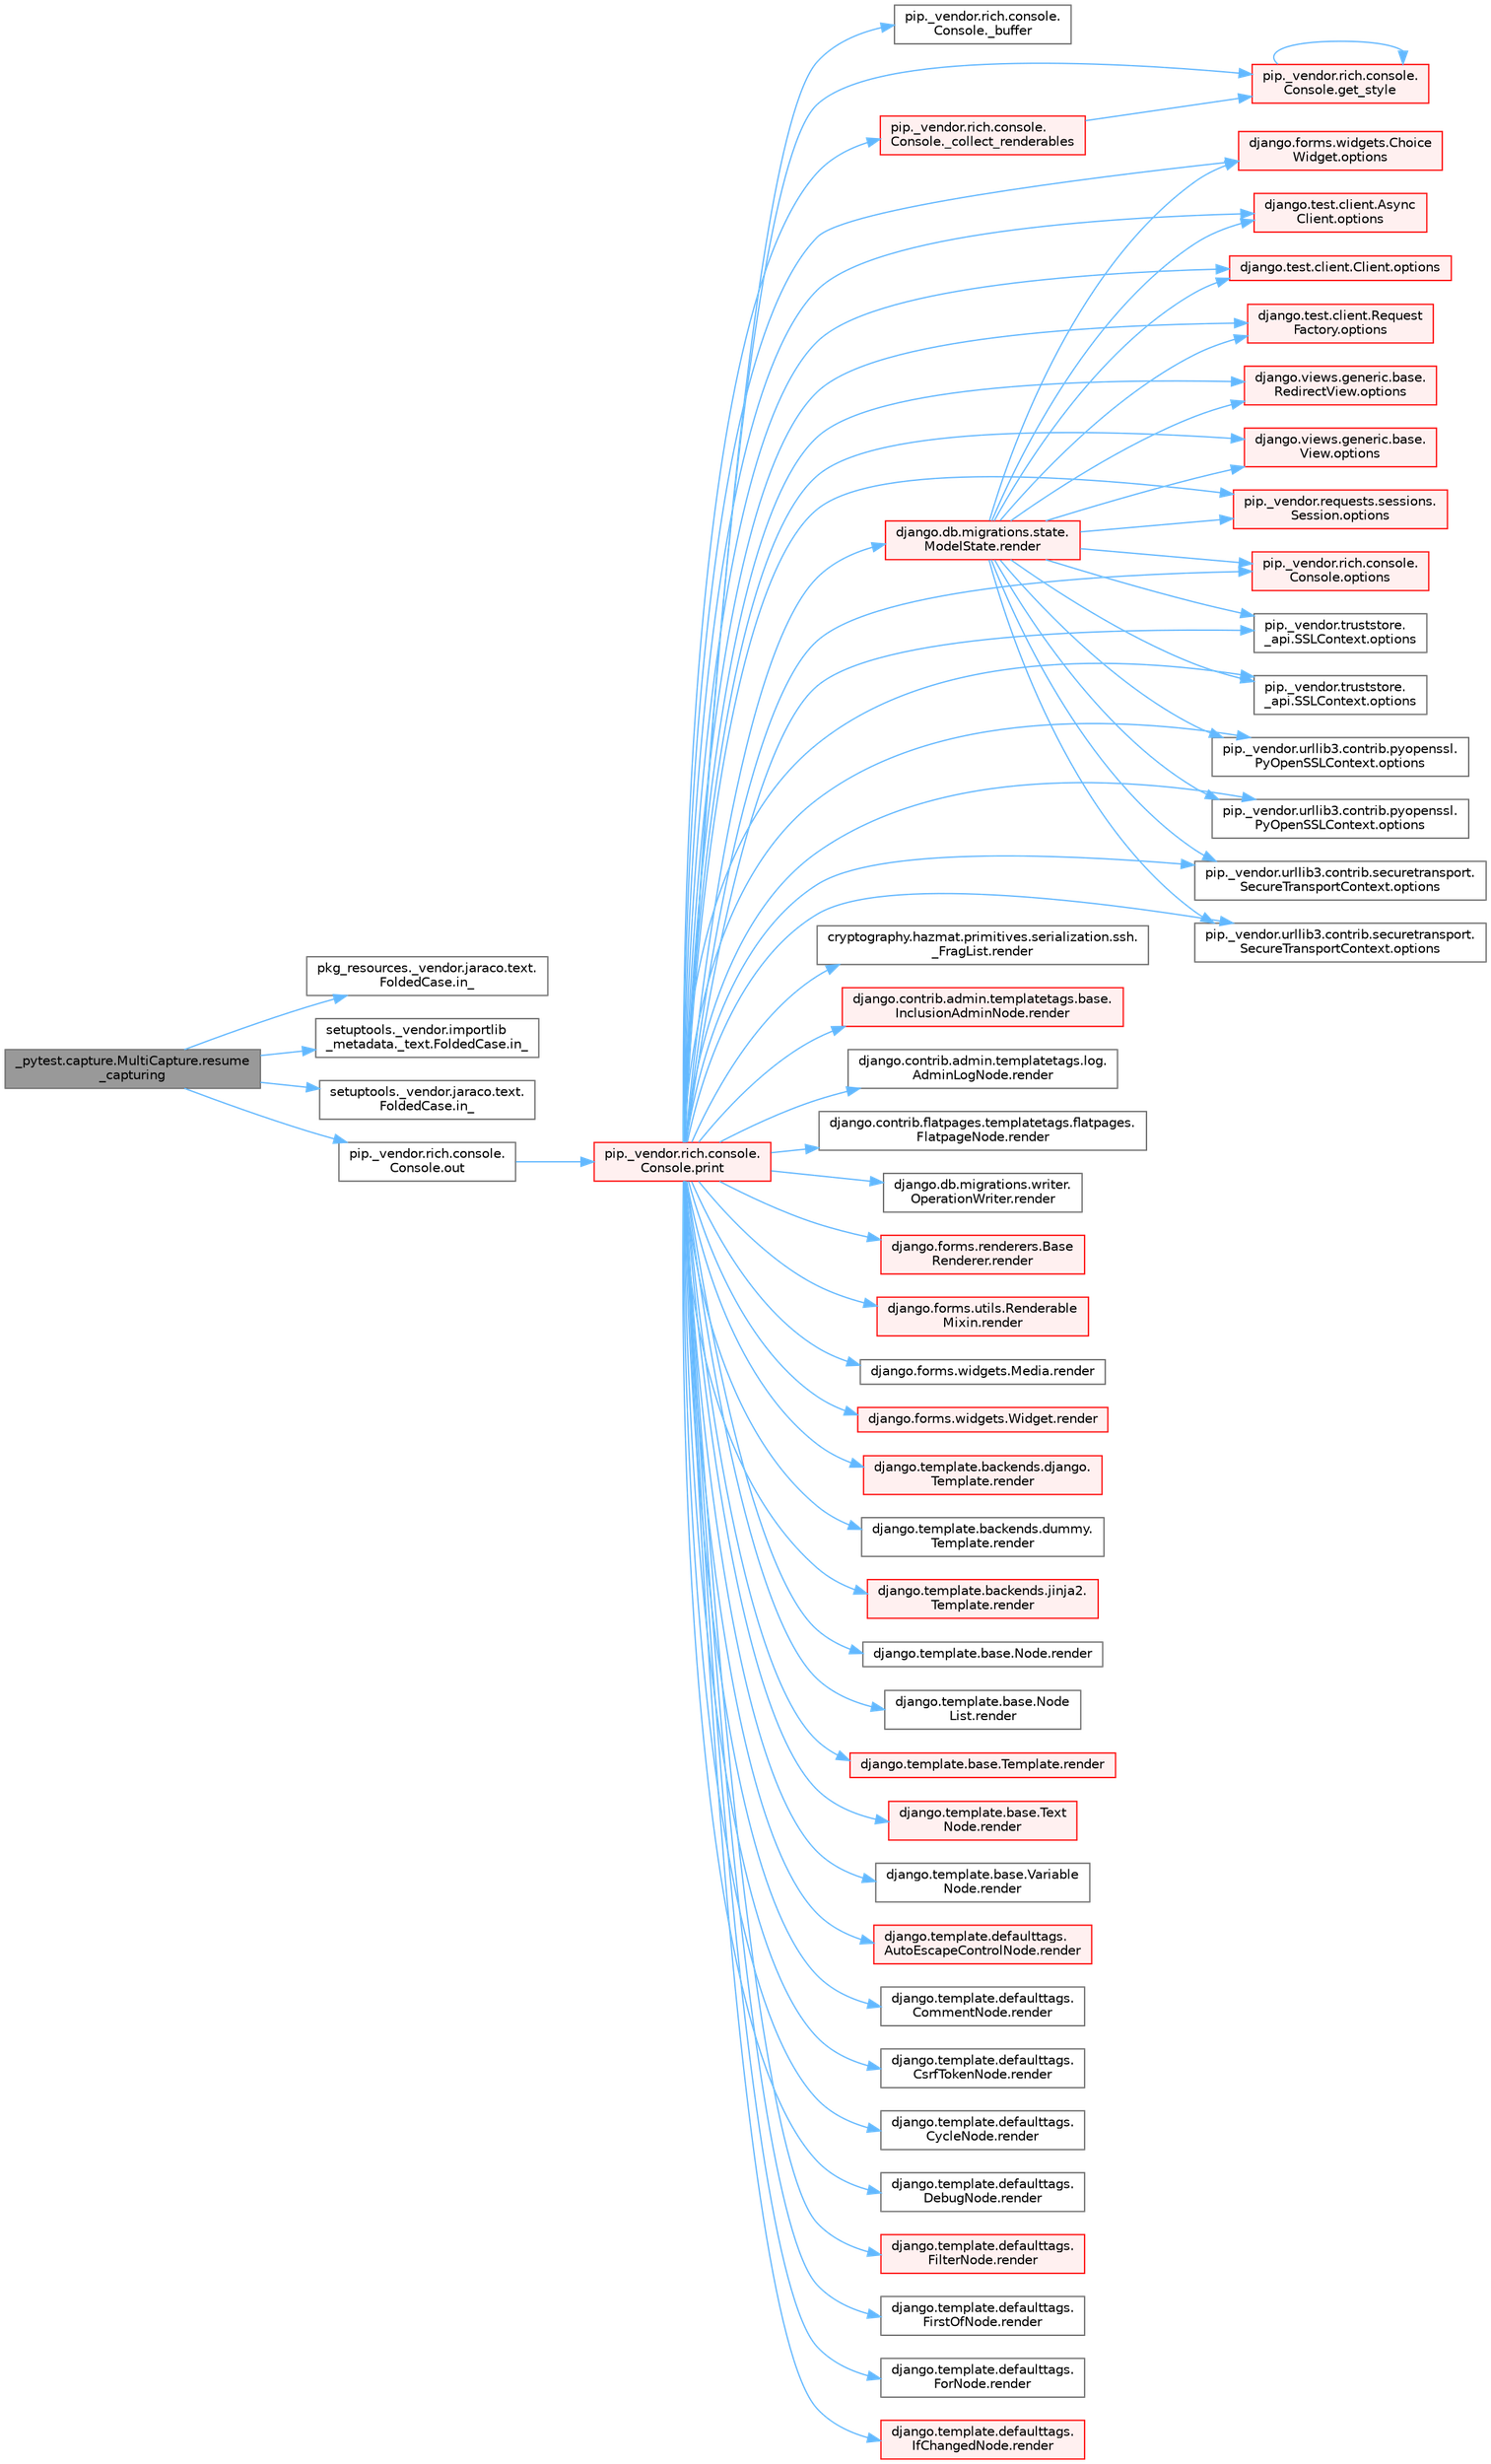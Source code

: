 digraph "_pytest.capture.MultiCapture.resume_capturing"
{
 // LATEX_PDF_SIZE
  bgcolor="transparent";
  edge [fontname=Helvetica,fontsize=10,labelfontname=Helvetica,labelfontsize=10];
  node [fontname=Helvetica,fontsize=10,shape=box,height=0.2,width=0.4];
  rankdir="LR";
  Node1 [id="Node000001",label="_pytest.capture.MultiCapture.resume\l_capturing",height=0.2,width=0.4,color="gray40", fillcolor="grey60", style="filled", fontcolor="black",tooltip=" "];
  Node1 -> Node2 [id="edge1_Node000001_Node000002",color="steelblue1",style="solid",tooltip=" "];
  Node2 [id="Node000002",label="pkg_resources._vendor.jaraco.text.\lFoldedCase.in_",height=0.2,width=0.4,color="grey40", fillcolor="white", style="filled",URL="$classpkg__resources_1_1__vendor_1_1jaraco_1_1text_1_1_folded_case.html#ad0ada5c01555acbcc05dd2c883db6872",tooltip=" "];
  Node1 -> Node3 [id="edge2_Node000001_Node000003",color="steelblue1",style="solid",tooltip=" "];
  Node3 [id="Node000003",label="setuptools._vendor.importlib\l_metadata._text.FoldedCase.in_",height=0.2,width=0.4,color="grey40", fillcolor="white", style="filled",URL="$classsetuptools_1_1__vendor_1_1importlib__metadata_1_1__text_1_1_folded_case.html#a94127740a169a6ba53db3d01753dc905",tooltip=" "];
  Node1 -> Node4 [id="edge3_Node000001_Node000004",color="steelblue1",style="solid",tooltip=" "];
  Node4 [id="Node000004",label="setuptools._vendor.jaraco.text.\lFoldedCase.in_",height=0.2,width=0.4,color="grey40", fillcolor="white", style="filled",URL="$classsetuptools_1_1__vendor_1_1jaraco_1_1text_1_1_folded_case.html#a3a5f6c30df7c977eac12a52ea890cede",tooltip=" "];
  Node1 -> Node5 [id="edge4_Node000001_Node000005",color="steelblue1",style="solid",tooltip=" "];
  Node5 [id="Node000005",label="pip._vendor.rich.console.\lConsole.out",height=0.2,width=0.4,color="grey40", fillcolor="white", style="filled",URL="$classpip_1_1__vendor_1_1rich_1_1console_1_1_console.html#a0c9115b561fade062d2890c860ef184e",tooltip=" "];
  Node5 -> Node6 [id="edge5_Node000005_Node000006",color="steelblue1",style="solid",tooltip=" "];
  Node6 [id="Node000006",label="pip._vendor.rich.console.\lConsole.print",height=0.2,width=0.4,color="red", fillcolor="#FFF0F0", style="filled",URL="$classpip_1_1__vendor_1_1rich_1_1console_1_1_console.html#af954370cdbb49236b597f2c11064549d",tooltip=" "];
  Node6 -> Node7 [id="edge6_Node000006_Node000007",color="steelblue1",style="solid",tooltip=" "];
  Node7 [id="Node000007",label="pip._vendor.rich.console.\lConsole._buffer",height=0.2,width=0.4,color="grey40", fillcolor="white", style="filled",URL="$classpip_1_1__vendor_1_1rich_1_1console_1_1_console.html#a51eaf031922c907e4085937b82f5564e",tooltip=" "];
  Node6 -> Node8 [id="edge7_Node000006_Node000008",color="steelblue1",style="solid",tooltip=" "];
  Node8 [id="Node000008",label="pip._vendor.rich.console.\lConsole._collect_renderables",height=0.2,width=0.4,color="red", fillcolor="#FFF0F0", style="filled",URL="$classpip_1_1__vendor_1_1rich_1_1console_1_1_console.html#ab053dc750094e77e036523f6d2c14899",tooltip=" "];
  Node8 -> Node12 [id="edge8_Node000008_Node000012",color="steelblue1",style="solid",tooltip=" "];
  Node12 [id="Node000012",label="pip._vendor.rich.console.\lConsole.get_style",height=0.2,width=0.4,color="red", fillcolor="#FFF0F0", style="filled",URL="$classpip_1_1__vendor_1_1rich_1_1console_1_1_console.html#ad6363f2eab416ae6106f6a1dc8e115ff",tooltip=" "];
  Node12 -> Node12 [id="edge9_Node000012_Node000012",color="steelblue1",style="solid",tooltip=" "];
  Node6 -> Node12 [id="edge10_Node000006_Node000012",color="steelblue1",style="solid",tooltip=" "];
  Node6 -> Node21 [id="edge11_Node000006_Node000021",color="steelblue1",style="solid",tooltip=" "];
  Node21 [id="Node000021",label="django.forms.widgets.Choice\lWidget.options",height=0.2,width=0.4,color="red", fillcolor="#FFF0F0", style="filled",URL="$classdjango_1_1forms_1_1widgets_1_1_choice_widget.html#a8575b90386fc2027f38ea00133cef250",tooltip=" "];
  Node6 -> Node1454 [id="edge12_Node000006_Node001454",color="steelblue1",style="solid",tooltip=" "];
  Node1454 [id="Node001454",label="django.test.client.Async\lClient.options",height=0.2,width=0.4,color="red", fillcolor="#FFF0F0", style="filled",URL="$classdjango_1_1test_1_1client_1_1_async_client.html#a84509c6347cbc018e6335b924ec841a2",tooltip=" "];
  Node6 -> Node1659 [id="edge13_Node000006_Node001659",color="steelblue1",style="solid",tooltip=" "];
  Node1659 [id="Node001659",label="django.test.client.Client.options",height=0.2,width=0.4,color="red", fillcolor="#FFF0F0", style="filled",URL="$classdjango_1_1test_1_1client_1_1_client.html#a839ea6375ca2184b3b60550938b6824c",tooltip=" "];
  Node6 -> Node1661 [id="edge14_Node000006_Node001661",color="steelblue1",style="solid",tooltip=" "];
  Node1661 [id="Node001661",label="django.test.client.Request\lFactory.options",height=0.2,width=0.4,color="red", fillcolor="#FFF0F0", style="filled",URL="$classdjango_1_1test_1_1client_1_1_request_factory.html#a438a7e1be2437d680cd78d11dee77c54",tooltip=" "];
  Node6 -> Node1665 [id="edge15_Node000006_Node001665",color="steelblue1",style="solid",tooltip=" "];
  Node1665 [id="Node001665",label="django.views.generic.base.\lRedirectView.options",height=0.2,width=0.4,color="red", fillcolor="#FFF0F0", style="filled",URL="$classdjango_1_1views_1_1generic_1_1base_1_1_redirect_view.html#a444de156c79647344c987295c47a76e1",tooltip=" "];
  Node6 -> Node1842 [id="edge16_Node000006_Node001842",color="steelblue1",style="solid",tooltip=" "];
  Node1842 [id="Node001842",label="django.views.generic.base.\lView.options",height=0.2,width=0.4,color="red", fillcolor="#FFF0F0", style="filled",URL="$classdjango_1_1views_1_1generic_1_1base_1_1_view.html#a4d1dc440a5bae11bd7859d20ca9948e1",tooltip=" "];
  Node6 -> Node1845 [id="edge17_Node000006_Node001845",color="steelblue1",style="solid",tooltip=" "];
  Node1845 [id="Node001845",label="pip._vendor.requests.sessions.\lSession.options",height=0.2,width=0.4,color="red", fillcolor="#FFF0F0", style="filled",URL="$classpip_1_1__vendor_1_1requests_1_1sessions_1_1_session.html#a210270880f90521b3b3014748ecd87e9",tooltip=" "];
  Node6 -> Node1846 [id="edge18_Node000006_Node001846",color="steelblue1",style="solid",tooltip=" "];
  Node1846 [id="Node001846",label="pip._vendor.rich.console.\lConsole.options",height=0.2,width=0.4,color="red", fillcolor="#FFF0F0", style="filled",URL="$classpip_1_1__vendor_1_1rich_1_1console_1_1_console.html#a41c8efe30ea45a9a4a3f8c34c688fe00",tooltip=" "];
  Node6 -> Node1854 [id="edge19_Node000006_Node001854",color="steelblue1",style="solid",tooltip=" "];
  Node1854 [id="Node001854",label="pip._vendor.truststore.\l_api.SSLContext.options",height=0.2,width=0.4,color="grey40", fillcolor="white", style="filled",URL="$classpip_1_1__vendor_1_1truststore_1_1__api_1_1_s_s_l_context.html#a6755b8a82c0de77273744b73a826678d",tooltip=" "];
  Node6 -> Node1855 [id="edge20_Node000006_Node001855",color="steelblue1",style="solid",tooltip=" "];
  Node1855 [id="Node001855",label="pip._vendor.truststore.\l_api.SSLContext.options",height=0.2,width=0.4,color="grey40", fillcolor="white", style="filled",URL="$classpip_1_1__vendor_1_1truststore_1_1__api_1_1_s_s_l_context.html#a90bd5b81f087b6628b2f681ce6cffcd6",tooltip=" "];
  Node6 -> Node1856 [id="edge21_Node000006_Node001856",color="steelblue1",style="solid",tooltip=" "];
  Node1856 [id="Node001856",label="pip._vendor.urllib3.contrib.pyopenssl.\lPyOpenSSLContext.options",height=0.2,width=0.4,color="grey40", fillcolor="white", style="filled",URL="$classpip_1_1__vendor_1_1urllib3_1_1contrib_1_1pyopenssl_1_1_py_open_s_s_l_context.html#a3f539cc9d4b91d2fb90d7f8aef3810c1",tooltip=" "];
  Node6 -> Node1857 [id="edge22_Node000006_Node001857",color="steelblue1",style="solid",tooltip=" "];
  Node1857 [id="Node001857",label="pip._vendor.urllib3.contrib.pyopenssl.\lPyOpenSSLContext.options",height=0.2,width=0.4,color="grey40", fillcolor="white", style="filled",URL="$classpip_1_1__vendor_1_1urllib3_1_1contrib_1_1pyopenssl_1_1_py_open_s_s_l_context.html#a8475fc4f3e83d92654b066a9422908dc",tooltip=" "];
  Node6 -> Node1858 [id="edge23_Node000006_Node001858",color="steelblue1",style="solid",tooltip=" "];
  Node1858 [id="Node001858",label="pip._vendor.urllib3.contrib.securetransport.\lSecureTransportContext.options",height=0.2,width=0.4,color="grey40", fillcolor="white", style="filled",URL="$classpip_1_1__vendor_1_1urllib3_1_1contrib_1_1securetransport_1_1_secure_transport_context.html#ae19920941647ed0b43e0ed7d96e12457",tooltip=" "];
  Node6 -> Node1859 [id="edge24_Node000006_Node001859",color="steelblue1",style="solid",tooltip=" "];
  Node1859 [id="Node001859",label="pip._vendor.urllib3.contrib.securetransport.\lSecureTransportContext.options",height=0.2,width=0.4,color="grey40", fillcolor="white", style="filled",URL="$classpip_1_1__vendor_1_1urllib3_1_1contrib_1_1securetransport_1_1_secure_transport_context.html#acf6c1ec11ca09e30c9c70d7dc26afacd",tooltip=" "];
  Node6 -> Node3333 [id="edge25_Node000006_Node003333",color="steelblue1",style="solid",tooltip=" "];
  Node3333 [id="Node003333",label="cryptography.hazmat.primitives.serialization.ssh.\l_FragList.render",height=0.2,width=0.4,color="grey40", fillcolor="white", style="filled",URL="$classcryptography_1_1hazmat_1_1primitives_1_1serialization_1_1ssh_1_1___frag_list.html#adb86a47aab3646d46cfde49b7a4408a0",tooltip=" "];
  Node6 -> Node3334 [id="edge26_Node000006_Node003334",color="steelblue1",style="solid",tooltip=" "];
  Node3334 [id="Node003334",label="django.contrib.admin.templatetags.base.\lInclusionAdminNode.render",height=0.2,width=0.4,color="red", fillcolor="#FFF0F0", style="filled",URL="$classdjango_1_1contrib_1_1admin_1_1templatetags_1_1base_1_1_inclusion_admin_node.html#a5c909e3c155bf5e7736cc82df0006cda",tooltip=" "];
  Node6 -> Node3335 [id="edge27_Node000006_Node003335",color="steelblue1",style="solid",tooltip=" "];
  Node3335 [id="Node003335",label="django.contrib.admin.templatetags.log.\lAdminLogNode.render",height=0.2,width=0.4,color="grey40", fillcolor="white", style="filled",URL="$classdjango_1_1contrib_1_1admin_1_1templatetags_1_1log_1_1_admin_log_node.html#a86b516f1be40628f1bd94a1dc420cb24",tooltip=" "];
  Node6 -> Node3336 [id="edge28_Node000006_Node003336",color="steelblue1",style="solid",tooltip=" "];
  Node3336 [id="Node003336",label="django.contrib.flatpages.templatetags.flatpages.\lFlatpageNode.render",height=0.2,width=0.4,color="grey40", fillcolor="white", style="filled",URL="$classdjango_1_1contrib_1_1flatpages_1_1templatetags_1_1flatpages_1_1_flatpage_node.html#afc3c992ffd3bae82ad18431268d4eee9",tooltip=" "];
  Node6 -> Node3337 [id="edge29_Node000006_Node003337",color="steelblue1",style="solid",tooltip=" "];
  Node3337 [id="Node003337",label="django.db.migrations.state.\lModelState.render",height=0.2,width=0.4,color="red", fillcolor="#FFF0F0", style="filled",URL="$classdjango_1_1db_1_1migrations_1_1state_1_1_model_state.html#abcfccbe8ebf6564386ec6908b6bc3178",tooltip=" "];
  Node3337 -> Node21 [id="edge30_Node003337_Node000021",color="steelblue1",style="solid",tooltip=" "];
  Node3337 -> Node1454 [id="edge31_Node003337_Node001454",color="steelblue1",style="solid",tooltip=" "];
  Node3337 -> Node1659 [id="edge32_Node003337_Node001659",color="steelblue1",style="solid",tooltip=" "];
  Node3337 -> Node1661 [id="edge33_Node003337_Node001661",color="steelblue1",style="solid",tooltip=" "];
  Node3337 -> Node1665 [id="edge34_Node003337_Node001665",color="steelblue1",style="solid",tooltip=" "];
  Node3337 -> Node1842 [id="edge35_Node003337_Node001842",color="steelblue1",style="solid",tooltip=" "];
  Node3337 -> Node1845 [id="edge36_Node003337_Node001845",color="steelblue1",style="solid",tooltip=" "];
  Node3337 -> Node1846 [id="edge37_Node003337_Node001846",color="steelblue1",style="solid",tooltip=" "];
  Node3337 -> Node1854 [id="edge38_Node003337_Node001854",color="steelblue1",style="solid",tooltip=" "];
  Node3337 -> Node1855 [id="edge39_Node003337_Node001855",color="steelblue1",style="solid",tooltip=" "];
  Node3337 -> Node1856 [id="edge40_Node003337_Node001856",color="steelblue1",style="solid",tooltip=" "];
  Node3337 -> Node1857 [id="edge41_Node003337_Node001857",color="steelblue1",style="solid",tooltip=" "];
  Node3337 -> Node1858 [id="edge42_Node003337_Node001858",color="steelblue1",style="solid",tooltip=" "];
  Node3337 -> Node1859 [id="edge43_Node003337_Node001859",color="steelblue1",style="solid",tooltip=" "];
  Node6 -> Node3339 [id="edge44_Node000006_Node003339",color="steelblue1",style="solid",tooltip=" "];
  Node3339 [id="Node003339",label="django.db.migrations.writer.\lOperationWriter.render",height=0.2,width=0.4,color="grey40", fillcolor="white", style="filled",URL="$classdjango_1_1db_1_1migrations_1_1writer_1_1_operation_writer.html#a6c0937fe3e8b072ea0d6c73954edaeef",tooltip=" "];
  Node6 -> Node3340 [id="edge45_Node000006_Node003340",color="steelblue1",style="solid",tooltip=" "];
  Node3340 [id="Node003340",label="django.forms.renderers.Base\lRenderer.render",height=0.2,width=0.4,color="red", fillcolor="#FFF0F0", style="filled",URL="$classdjango_1_1forms_1_1renderers_1_1_base_renderer.html#afc2864a13f4b09dd1ed354c16e047652",tooltip=" "];
  Node6 -> Node3372 [id="edge46_Node000006_Node003372",color="steelblue1",style="solid",tooltip=" "];
  Node3372 [id="Node003372",label="django.forms.utils.Renderable\lMixin.render",height=0.2,width=0.4,color="red", fillcolor="#FFF0F0", style="filled",URL="$classdjango_1_1forms_1_1utils_1_1_renderable_mixin.html#acdc73a3b1da7190ea3c6e0e2cb22e297",tooltip=" "];
  Node6 -> Node3373 [id="edge47_Node000006_Node003373",color="steelblue1",style="solid",tooltip=" "];
  Node3373 [id="Node003373",label="django.forms.widgets.Media.render",height=0.2,width=0.4,color="grey40", fillcolor="white", style="filled",URL="$classdjango_1_1forms_1_1widgets_1_1_media.html#a8619dcf905d1f6eba055d8c305557a34",tooltip=" "];
  Node6 -> Node3374 [id="edge48_Node000006_Node003374",color="steelblue1",style="solid",tooltip=" "];
  Node3374 [id="Node003374",label="django.forms.widgets.Widget.render",height=0.2,width=0.4,color="red", fillcolor="#FFF0F0", style="filled",URL="$classdjango_1_1forms_1_1widgets_1_1_widget.html#a972266d3972b64c404467dea8d6e2809",tooltip=" "];
  Node6 -> Node3390 [id="edge49_Node000006_Node003390",color="steelblue1",style="solid",tooltip=" "];
  Node3390 [id="Node003390",label="django.template.backends.django.\lTemplate.render",height=0.2,width=0.4,color="red", fillcolor="#FFF0F0", style="filled",URL="$classdjango_1_1template_1_1backends_1_1django_1_1_template.html#a12a44617b125b05f525f3e7262c1efc7",tooltip=" "];
  Node6 -> Node3391 [id="edge50_Node000006_Node003391",color="steelblue1",style="solid",tooltip=" "];
  Node3391 [id="Node003391",label="django.template.backends.dummy.\lTemplate.render",height=0.2,width=0.4,color="grey40", fillcolor="white", style="filled",URL="$classdjango_1_1template_1_1backends_1_1dummy_1_1_template.html#a12bf197b5e1349e6ae932de146ff664a",tooltip=" "];
  Node6 -> Node3392 [id="edge51_Node000006_Node003392",color="steelblue1",style="solid",tooltip=" "];
  Node3392 [id="Node003392",label="django.template.backends.jinja2.\lTemplate.render",height=0.2,width=0.4,color="red", fillcolor="#FFF0F0", style="filled",URL="$classdjango_1_1template_1_1backends_1_1jinja2_1_1_template.html#a2b736ba61eff462a2428d11c69cb3253",tooltip=" "];
  Node6 -> Node3393 [id="edge52_Node000006_Node003393",color="steelblue1",style="solid",tooltip=" "];
  Node3393 [id="Node003393",label="django.template.base.Node.render",height=0.2,width=0.4,color="grey40", fillcolor="white", style="filled",URL="$classdjango_1_1template_1_1base_1_1_node.html#a2113a3a2c813981b87a3972c6df5217c",tooltip=" "];
  Node6 -> Node3394 [id="edge53_Node000006_Node003394",color="steelblue1",style="solid",tooltip=" "];
  Node3394 [id="Node003394",label="django.template.base.Node\lList.render",height=0.2,width=0.4,color="grey40", fillcolor="white", style="filled",URL="$classdjango_1_1template_1_1base_1_1_node_list.html#a06141e2e964bd1582873c22ce0d3ad15",tooltip=" "];
  Node6 -> Node3395 [id="edge54_Node000006_Node003395",color="steelblue1",style="solid",tooltip=" "];
  Node3395 [id="Node003395",label="django.template.base.Template.render",height=0.2,width=0.4,color="red", fillcolor="#FFF0F0", style="filled",URL="$classdjango_1_1template_1_1base_1_1_template.html#abe9da3fa5f3e752f185c33415a9e785a",tooltip=" "];
  Node6 -> Node3396 [id="edge55_Node000006_Node003396",color="steelblue1",style="solid",tooltip=" "];
  Node3396 [id="Node003396",label="django.template.base.Text\lNode.render",height=0.2,width=0.4,color="red", fillcolor="#FFF0F0", style="filled",URL="$classdjango_1_1template_1_1base_1_1_text_node.html#aec8e5edcddfbf3deee609f8dc547c657",tooltip=" "];
  Node6 -> Node3398 [id="edge56_Node000006_Node003398",color="steelblue1",style="solid",tooltip=" "];
  Node3398 [id="Node003398",label="django.template.base.Variable\lNode.render",height=0.2,width=0.4,color="grey40", fillcolor="white", style="filled",URL="$classdjango_1_1template_1_1base_1_1_variable_node.html#adbe2dca265eb15c4cca62d52cdba276d",tooltip=" "];
  Node6 -> Node3399 [id="edge57_Node000006_Node003399",color="steelblue1",style="solid",tooltip=" "];
  Node3399 [id="Node003399",label="django.template.defaulttags.\lAutoEscapeControlNode.render",height=0.2,width=0.4,color="red", fillcolor="#FFF0F0", style="filled",URL="$classdjango_1_1template_1_1defaulttags_1_1_auto_escape_control_node.html#a43432396cc1428e02b1d1b823e5c696c",tooltip=" "];
  Node6 -> Node3400 [id="edge58_Node000006_Node003400",color="steelblue1",style="solid",tooltip=" "];
  Node3400 [id="Node003400",label="django.template.defaulttags.\lCommentNode.render",height=0.2,width=0.4,color="grey40", fillcolor="white", style="filled",URL="$classdjango_1_1template_1_1defaulttags_1_1_comment_node.html#a445298d90bae3586040d9bb23b79c6e6",tooltip=" "];
  Node6 -> Node3401 [id="edge59_Node000006_Node003401",color="steelblue1",style="solid",tooltip=" "];
  Node3401 [id="Node003401",label="django.template.defaulttags.\lCsrfTokenNode.render",height=0.2,width=0.4,color="grey40", fillcolor="white", style="filled",URL="$classdjango_1_1template_1_1defaulttags_1_1_csrf_token_node.html#a204a3abd490af5c068a59954f4122eb8",tooltip=" "];
  Node6 -> Node3402 [id="edge60_Node000006_Node003402",color="steelblue1",style="solid",tooltip=" "];
  Node3402 [id="Node003402",label="django.template.defaulttags.\lCycleNode.render",height=0.2,width=0.4,color="grey40", fillcolor="white", style="filled",URL="$classdjango_1_1template_1_1defaulttags_1_1_cycle_node.html#a5adf70c956480b072cde30962d65b3ba",tooltip=" "];
  Node6 -> Node3403 [id="edge61_Node000006_Node003403",color="steelblue1",style="solid",tooltip=" "];
  Node3403 [id="Node003403",label="django.template.defaulttags.\lDebugNode.render",height=0.2,width=0.4,color="grey40", fillcolor="white", style="filled",URL="$classdjango_1_1template_1_1defaulttags_1_1_debug_node.html#af97c5d95c2464ccd5eb2ba1413f78117",tooltip=" "];
  Node6 -> Node3404 [id="edge62_Node000006_Node003404",color="steelblue1",style="solid",tooltip=" "];
  Node3404 [id="Node003404",label="django.template.defaulttags.\lFilterNode.render",height=0.2,width=0.4,color="red", fillcolor="#FFF0F0", style="filled",URL="$classdjango_1_1template_1_1defaulttags_1_1_filter_node.html#af256865d8dfef80060b19b344491e26f",tooltip=" "];
  Node6 -> Node3405 [id="edge63_Node000006_Node003405",color="steelblue1",style="solid",tooltip=" "];
  Node3405 [id="Node003405",label="django.template.defaulttags.\lFirstOfNode.render",height=0.2,width=0.4,color="grey40", fillcolor="white", style="filled",URL="$classdjango_1_1template_1_1defaulttags_1_1_first_of_node.html#a59af2f769a3c9457fe7ace6959437f8f",tooltip=" "];
  Node6 -> Node3406 [id="edge64_Node000006_Node003406",color="steelblue1",style="solid",tooltip=" "];
  Node3406 [id="Node003406",label="django.template.defaulttags.\lForNode.render",height=0.2,width=0.4,color="grey40", fillcolor="white", style="filled",URL="$classdjango_1_1template_1_1defaulttags_1_1_for_node.html#abff4ba40c07fe75160c111bf4903f96c",tooltip=" "];
  Node6 -> Node3407 [id="edge65_Node000006_Node003407",color="steelblue1",style="solid",tooltip=" "];
  Node3407 [id="Node003407",label="django.template.defaulttags.\lIfChangedNode.render",height=0.2,width=0.4,color="red", fillcolor="#FFF0F0", style="filled",URL="$classdjango_1_1template_1_1defaulttags_1_1_if_changed_node.html#a37391b567554f4e85c817e34f59bd8b6",tooltip=" "];
}
